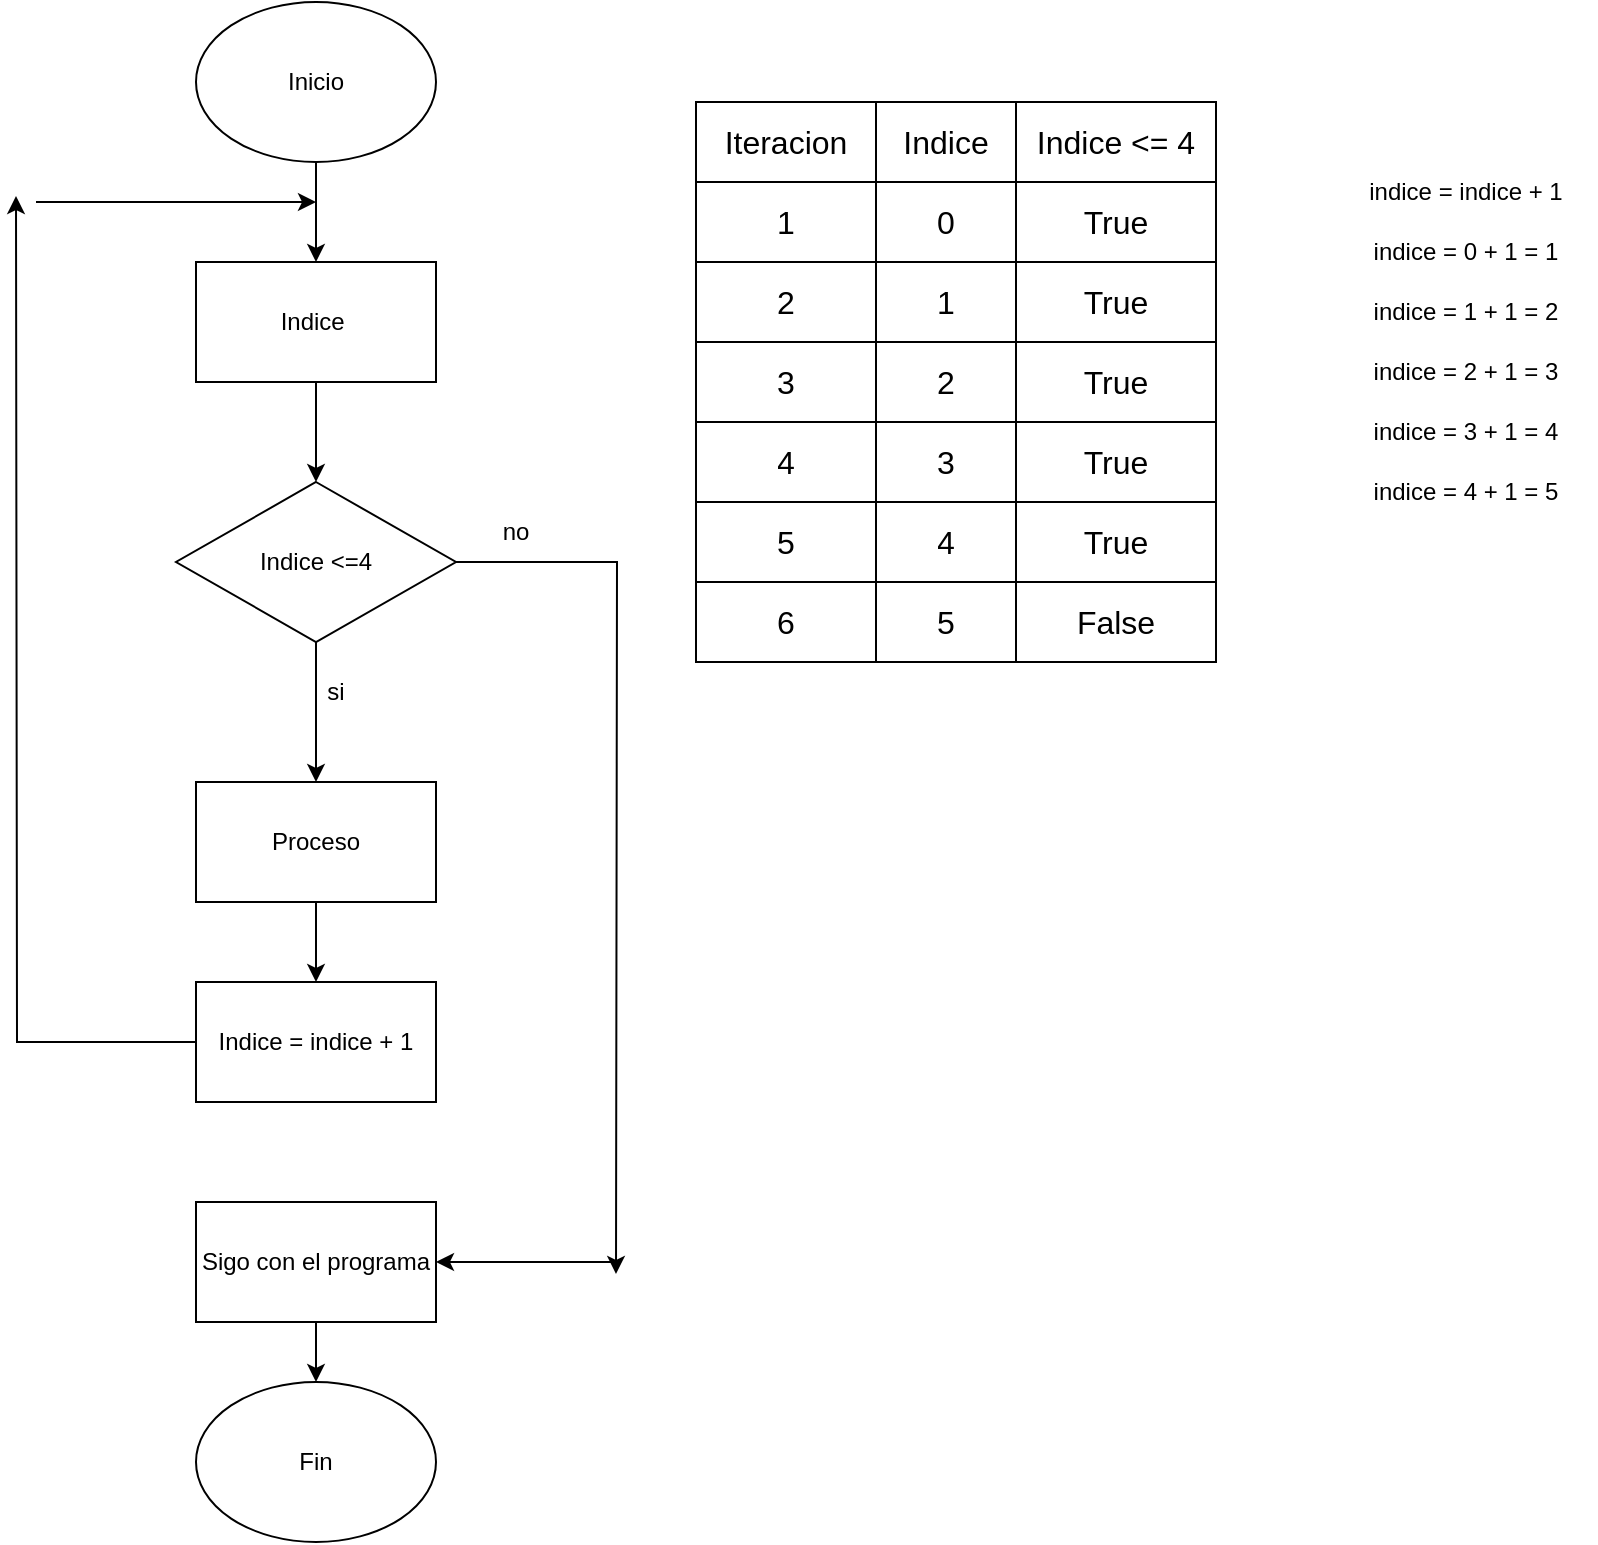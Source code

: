 <mxfile version="24.0.7" type="github">
  <diagram name="Página-1" id="5SuImOSUHE1ITO1jqcRT">
    <mxGraphModel dx="950" dy="477" grid="1" gridSize="10" guides="1" tooltips="1" connect="1" arrows="1" fold="1" page="1" pageScale="1" pageWidth="827" pageHeight="1169" math="0" shadow="0">
      <root>
        <mxCell id="0" />
        <mxCell id="1" parent="0" />
        <mxCell id="0_4KgihBbUwdMG1QT6HZ-11" style="edgeStyle=orthogonalEdgeStyle;rounded=0;orthogonalLoop=1;jettySize=auto;html=1;exitX=0.5;exitY=1;exitDx=0;exitDy=0;entryX=0.5;entryY=0;entryDx=0;entryDy=0;" edge="1" parent="1" source="0_4KgihBbUwdMG1QT6HZ-1" target="0_4KgihBbUwdMG1QT6HZ-2">
          <mxGeometry relative="1" as="geometry" />
        </mxCell>
        <mxCell id="0_4KgihBbUwdMG1QT6HZ-1" value="Inicio" style="ellipse;whiteSpace=wrap;html=1;" vertex="1" parent="1">
          <mxGeometry x="140" y="20" width="120" height="80" as="geometry" />
        </mxCell>
        <mxCell id="0_4KgihBbUwdMG1QT6HZ-9" style="edgeStyle=orthogonalEdgeStyle;rounded=0;orthogonalLoop=1;jettySize=auto;html=1;exitX=0.5;exitY=1;exitDx=0;exitDy=0;entryX=0.5;entryY=0;entryDx=0;entryDy=0;" edge="1" parent="1" source="0_4KgihBbUwdMG1QT6HZ-2" target="0_4KgihBbUwdMG1QT6HZ-3">
          <mxGeometry relative="1" as="geometry" />
        </mxCell>
        <mxCell id="0_4KgihBbUwdMG1QT6HZ-2" value="Indice&amp;nbsp;" style="rounded=0;whiteSpace=wrap;html=1;" vertex="1" parent="1">
          <mxGeometry x="140" y="150" width="120" height="60" as="geometry" />
        </mxCell>
        <mxCell id="0_4KgihBbUwdMG1QT6HZ-5" style="edgeStyle=orthogonalEdgeStyle;rounded=0;orthogonalLoop=1;jettySize=auto;html=1;exitX=0.5;exitY=1;exitDx=0;exitDy=0;entryX=0.5;entryY=0;entryDx=0;entryDy=0;" edge="1" parent="1" source="0_4KgihBbUwdMG1QT6HZ-3" target="0_4KgihBbUwdMG1QT6HZ-4">
          <mxGeometry relative="1" as="geometry" />
        </mxCell>
        <mxCell id="0_4KgihBbUwdMG1QT6HZ-17" style="edgeStyle=orthogonalEdgeStyle;rounded=0;orthogonalLoop=1;jettySize=auto;html=1;exitX=1;exitY=0.5;exitDx=0;exitDy=0;" edge="1" parent="1" source="0_4KgihBbUwdMG1QT6HZ-3">
          <mxGeometry relative="1" as="geometry">
            <mxPoint x="350" y="655.981" as="targetPoint" />
          </mxGeometry>
        </mxCell>
        <mxCell id="0_4KgihBbUwdMG1QT6HZ-3" value="Indice &amp;lt;=4" style="rhombus;whiteSpace=wrap;html=1;" vertex="1" parent="1">
          <mxGeometry x="130" y="260" width="140" height="80" as="geometry" />
        </mxCell>
        <mxCell id="0_4KgihBbUwdMG1QT6HZ-10" style="edgeStyle=orthogonalEdgeStyle;rounded=0;orthogonalLoop=1;jettySize=auto;html=1;exitX=0.5;exitY=1;exitDx=0;exitDy=0;entryX=0.5;entryY=0;entryDx=0;entryDy=0;" edge="1" parent="1" source="0_4KgihBbUwdMG1QT6HZ-4" target="0_4KgihBbUwdMG1QT6HZ-6">
          <mxGeometry relative="1" as="geometry" />
        </mxCell>
        <mxCell id="0_4KgihBbUwdMG1QT6HZ-4" value="Proceso" style="rounded=0;whiteSpace=wrap;html=1;" vertex="1" parent="1">
          <mxGeometry x="140" y="410" width="120" height="60" as="geometry" />
        </mxCell>
        <mxCell id="0_4KgihBbUwdMG1QT6HZ-15" style="edgeStyle=orthogonalEdgeStyle;rounded=0;orthogonalLoop=1;jettySize=auto;html=1;exitX=0;exitY=0.5;exitDx=0;exitDy=0;" edge="1" parent="1" source="0_4KgihBbUwdMG1QT6HZ-6">
          <mxGeometry relative="1" as="geometry">
            <mxPoint x="50" y="117" as="targetPoint" />
          </mxGeometry>
        </mxCell>
        <mxCell id="0_4KgihBbUwdMG1QT6HZ-6" value="Indice = indice + 1" style="rounded=0;whiteSpace=wrap;html=1;" vertex="1" parent="1">
          <mxGeometry x="140" y="510" width="120" height="60" as="geometry" />
        </mxCell>
        <mxCell id="0_4KgihBbUwdMG1QT6HZ-7" value="si" style="text;html=1;align=center;verticalAlign=middle;whiteSpace=wrap;rounded=0;" vertex="1" parent="1">
          <mxGeometry x="180" y="350" width="60" height="30" as="geometry" />
        </mxCell>
        <mxCell id="0_4KgihBbUwdMG1QT6HZ-33" style="edgeStyle=orthogonalEdgeStyle;rounded=0;orthogonalLoop=1;jettySize=auto;html=1;exitX=0.5;exitY=1;exitDx=0;exitDy=0;entryX=0.5;entryY=0;entryDx=0;entryDy=0;" edge="1" parent="1" source="0_4KgihBbUwdMG1QT6HZ-14" target="0_4KgihBbUwdMG1QT6HZ-19">
          <mxGeometry relative="1" as="geometry" />
        </mxCell>
        <mxCell id="0_4KgihBbUwdMG1QT6HZ-14" value="Sigo con el programa" style="rounded=0;whiteSpace=wrap;html=1;" vertex="1" parent="1">
          <mxGeometry x="140" y="620" width="120" height="60" as="geometry" />
        </mxCell>
        <mxCell id="0_4KgihBbUwdMG1QT6HZ-16" value="" style="endArrow=classic;html=1;rounded=0;" edge="1" parent="1">
          <mxGeometry width="50" height="50" relative="1" as="geometry">
            <mxPoint x="60" y="120" as="sourcePoint" />
            <mxPoint x="200" y="120" as="targetPoint" />
          </mxGeometry>
        </mxCell>
        <mxCell id="0_4KgihBbUwdMG1QT6HZ-18" value="" style="endArrow=classic;html=1;rounded=0;entryX=1;entryY=0.5;entryDx=0;entryDy=0;" edge="1" parent="1" target="0_4KgihBbUwdMG1QT6HZ-14">
          <mxGeometry width="50" height="50" relative="1" as="geometry">
            <mxPoint x="350" y="650" as="sourcePoint" />
            <mxPoint x="300" y="620" as="targetPoint" />
          </mxGeometry>
        </mxCell>
        <mxCell id="0_4KgihBbUwdMG1QT6HZ-19" value="Fin" style="ellipse;whiteSpace=wrap;html=1;" vertex="1" parent="1">
          <mxGeometry x="140" y="710" width="120" height="80" as="geometry" />
        </mxCell>
        <mxCell id="0_4KgihBbUwdMG1QT6HZ-20" value="" style="shape=table;startSize=0;container=1;collapsible=0;childLayout=tableLayout;fontSize=16;" vertex="1" parent="1">
          <mxGeometry x="390" y="70" width="260" height="280" as="geometry" />
        </mxCell>
        <mxCell id="0_4KgihBbUwdMG1QT6HZ-21" value="" style="shape=tableRow;horizontal=0;startSize=0;swimlaneHead=0;swimlaneBody=0;strokeColor=inherit;top=0;left=0;bottom=0;right=0;collapsible=0;dropTarget=0;fillColor=none;points=[[0,0.5],[1,0.5]];portConstraint=eastwest;fontSize=16;" vertex="1" parent="0_4KgihBbUwdMG1QT6HZ-20">
          <mxGeometry width="260" height="40" as="geometry" />
        </mxCell>
        <mxCell id="0_4KgihBbUwdMG1QT6HZ-22" value="Iteracion" style="shape=partialRectangle;html=1;whiteSpace=wrap;connectable=0;strokeColor=inherit;overflow=hidden;fillColor=none;top=0;left=0;bottom=0;right=0;pointerEvents=1;fontSize=16;" vertex="1" parent="0_4KgihBbUwdMG1QT6HZ-21">
          <mxGeometry width="90" height="40" as="geometry">
            <mxRectangle width="90" height="40" as="alternateBounds" />
          </mxGeometry>
        </mxCell>
        <mxCell id="0_4KgihBbUwdMG1QT6HZ-23" value="Indice" style="shape=partialRectangle;html=1;whiteSpace=wrap;connectable=0;strokeColor=inherit;overflow=hidden;fillColor=none;top=0;left=0;bottom=0;right=0;pointerEvents=1;fontSize=16;" vertex="1" parent="0_4KgihBbUwdMG1QT6HZ-21">
          <mxGeometry x="90" width="70" height="40" as="geometry">
            <mxRectangle width="70" height="40" as="alternateBounds" />
          </mxGeometry>
        </mxCell>
        <mxCell id="0_4KgihBbUwdMG1QT6HZ-24" value="Indice &amp;lt;= 4" style="shape=partialRectangle;html=1;whiteSpace=wrap;connectable=0;strokeColor=inherit;overflow=hidden;fillColor=none;top=0;left=0;bottom=0;right=0;pointerEvents=1;fontSize=16;" vertex="1" parent="0_4KgihBbUwdMG1QT6HZ-21">
          <mxGeometry x="160" width="100" height="40" as="geometry">
            <mxRectangle width="100" height="40" as="alternateBounds" />
          </mxGeometry>
        </mxCell>
        <mxCell id="0_4KgihBbUwdMG1QT6HZ-25" value="" style="shape=tableRow;horizontal=0;startSize=0;swimlaneHead=0;swimlaneBody=0;strokeColor=inherit;top=0;left=0;bottom=0;right=0;collapsible=0;dropTarget=0;fillColor=none;points=[[0,0.5],[1,0.5]];portConstraint=eastwest;fontSize=16;" vertex="1" parent="0_4KgihBbUwdMG1QT6HZ-20">
          <mxGeometry y="40" width="260" height="40" as="geometry" />
        </mxCell>
        <mxCell id="0_4KgihBbUwdMG1QT6HZ-26" value="1" style="shape=partialRectangle;html=1;whiteSpace=wrap;connectable=0;strokeColor=inherit;overflow=hidden;fillColor=none;top=0;left=0;bottom=0;right=0;pointerEvents=1;fontSize=16;" vertex="1" parent="0_4KgihBbUwdMG1QT6HZ-25">
          <mxGeometry width="90" height="40" as="geometry">
            <mxRectangle width="90" height="40" as="alternateBounds" />
          </mxGeometry>
        </mxCell>
        <mxCell id="0_4KgihBbUwdMG1QT6HZ-27" value="0" style="shape=partialRectangle;html=1;whiteSpace=wrap;connectable=0;strokeColor=inherit;overflow=hidden;fillColor=none;top=0;left=0;bottom=0;right=0;pointerEvents=1;fontSize=16;" vertex="1" parent="0_4KgihBbUwdMG1QT6HZ-25">
          <mxGeometry x="90" width="70" height="40" as="geometry">
            <mxRectangle width="70" height="40" as="alternateBounds" />
          </mxGeometry>
        </mxCell>
        <mxCell id="0_4KgihBbUwdMG1QT6HZ-28" value="True" style="shape=partialRectangle;html=1;whiteSpace=wrap;connectable=0;strokeColor=inherit;overflow=hidden;fillColor=none;top=0;left=0;bottom=0;right=0;pointerEvents=1;fontSize=16;" vertex="1" parent="0_4KgihBbUwdMG1QT6HZ-25">
          <mxGeometry x="160" width="100" height="40" as="geometry">
            <mxRectangle width="100" height="40" as="alternateBounds" />
          </mxGeometry>
        </mxCell>
        <mxCell id="0_4KgihBbUwdMG1QT6HZ-48" value="" style="shape=tableRow;horizontal=0;startSize=0;swimlaneHead=0;swimlaneBody=0;strokeColor=inherit;top=0;left=0;bottom=0;right=0;collapsible=0;dropTarget=0;fillColor=none;points=[[0,0.5],[1,0.5]];portConstraint=eastwest;fontSize=16;" vertex="1" parent="0_4KgihBbUwdMG1QT6HZ-20">
          <mxGeometry y="80" width="260" height="40" as="geometry" />
        </mxCell>
        <mxCell id="0_4KgihBbUwdMG1QT6HZ-49" value="2" style="shape=partialRectangle;html=1;whiteSpace=wrap;connectable=0;strokeColor=inherit;overflow=hidden;fillColor=none;top=0;left=0;bottom=0;right=0;pointerEvents=1;fontSize=16;" vertex="1" parent="0_4KgihBbUwdMG1QT6HZ-48">
          <mxGeometry width="90" height="40" as="geometry">
            <mxRectangle width="90" height="40" as="alternateBounds" />
          </mxGeometry>
        </mxCell>
        <mxCell id="0_4KgihBbUwdMG1QT6HZ-50" value="1" style="shape=partialRectangle;html=1;whiteSpace=wrap;connectable=0;strokeColor=inherit;overflow=hidden;fillColor=none;top=0;left=0;bottom=0;right=0;pointerEvents=1;fontSize=16;" vertex="1" parent="0_4KgihBbUwdMG1QT6HZ-48">
          <mxGeometry x="90" width="70" height="40" as="geometry">
            <mxRectangle width="70" height="40" as="alternateBounds" />
          </mxGeometry>
        </mxCell>
        <mxCell id="0_4KgihBbUwdMG1QT6HZ-51" value="True" style="shape=partialRectangle;html=1;whiteSpace=wrap;connectable=0;strokeColor=inherit;overflow=hidden;fillColor=none;top=0;left=0;bottom=0;right=0;pointerEvents=1;fontSize=16;" vertex="1" parent="0_4KgihBbUwdMG1QT6HZ-48">
          <mxGeometry x="160" width="100" height="40" as="geometry">
            <mxRectangle width="100" height="40" as="alternateBounds" />
          </mxGeometry>
        </mxCell>
        <mxCell id="0_4KgihBbUwdMG1QT6HZ-52" value="" style="shape=tableRow;horizontal=0;startSize=0;swimlaneHead=0;swimlaneBody=0;strokeColor=inherit;top=0;left=0;bottom=0;right=0;collapsible=0;dropTarget=0;fillColor=none;points=[[0,0.5],[1,0.5]];portConstraint=eastwest;fontSize=16;" vertex="1" parent="0_4KgihBbUwdMG1QT6HZ-20">
          <mxGeometry y="120" width="260" height="40" as="geometry" />
        </mxCell>
        <mxCell id="0_4KgihBbUwdMG1QT6HZ-53" value="3" style="shape=partialRectangle;html=1;whiteSpace=wrap;connectable=0;strokeColor=inherit;overflow=hidden;fillColor=none;top=0;left=0;bottom=0;right=0;pointerEvents=1;fontSize=16;" vertex="1" parent="0_4KgihBbUwdMG1QT6HZ-52">
          <mxGeometry width="90" height="40" as="geometry">
            <mxRectangle width="90" height="40" as="alternateBounds" />
          </mxGeometry>
        </mxCell>
        <mxCell id="0_4KgihBbUwdMG1QT6HZ-54" value="2" style="shape=partialRectangle;html=1;whiteSpace=wrap;connectable=0;strokeColor=inherit;overflow=hidden;fillColor=none;top=0;left=0;bottom=0;right=0;pointerEvents=1;fontSize=16;" vertex="1" parent="0_4KgihBbUwdMG1QT6HZ-52">
          <mxGeometry x="90" width="70" height="40" as="geometry">
            <mxRectangle width="70" height="40" as="alternateBounds" />
          </mxGeometry>
        </mxCell>
        <mxCell id="0_4KgihBbUwdMG1QT6HZ-55" value="True" style="shape=partialRectangle;html=1;whiteSpace=wrap;connectable=0;strokeColor=inherit;overflow=hidden;fillColor=none;top=0;left=0;bottom=0;right=0;pointerEvents=1;fontSize=16;" vertex="1" parent="0_4KgihBbUwdMG1QT6HZ-52">
          <mxGeometry x="160" width="100" height="40" as="geometry">
            <mxRectangle width="100" height="40" as="alternateBounds" />
          </mxGeometry>
        </mxCell>
        <mxCell id="0_4KgihBbUwdMG1QT6HZ-56" value="" style="shape=tableRow;horizontal=0;startSize=0;swimlaneHead=0;swimlaneBody=0;strokeColor=inherit;top=0;left=0;bottom=0;right=0;collapsible=0;dropTarget=0;fillColor=none;points=[[0,0.5],[1,0.5]];portConstraint=eastwest;fontSize=16;" vertex="1" parent="0_4KgihBbUwdMG1QT6HZ-20">
          <mxGeometry y="160" width="260" height="40" as="geometry" />
        </mxCell>
        <mxCell id="0_4KgihBbUwdMG1QT6HZ-57" value="4" style="shape=partialRectangle;html=1;whiteSpace=wrap;connectable=0;strokeColor=inherit;overflow=hidden;fillColor=none;top=0;left=0;bottom=0;right=0;pointerEvents=1;fontSize=16;" vertex="1" parent="0_4KgihBbUwdMG1QT6HZ-56">
          <mxGeometry width="90" height="40" as="geometry">
            <mxRectangle width="90" height="40" as="alternateBounds" />
          </mxGeometry>
        </mxCell>
        <mxCell id="0_4KgihBbUwdMG1QT6HZ-58" value="3" style="shape=partialRectangle;html=1;whiteSpace=wrap;connectable=0;strokeColor=inherit;overflow=hidden;fillColor=none;top=0;left=0;bottom=0;right=0;pointerEvents=1;fontSize=16;" vertex="1" parent="0_4KgihBbUwdMG1QT6HZ-56">
          <mxGeometry x="90" width="70" height="40" as="geometry">
            <mxRectangle width="70" height="40" as="alternateBounds" />
          </mxGeometry>
        </mxCell>
        <mxCell id="0_4KgihBbUwdMG1QT6HZ-59" value="True" style="shape=partialRectangle;html=1;whiteSpace=wrap;connectable=0;strokeColor=inherit;overflow=hidden;fillColor=none;top=0;left=0;bottom=0;right=0;pointerEvents=1;fontSize=16;" vertex="1" parent="0_4KgihBbUwdMG1QT6HZ-56">
          <mxGeometry x="160" width="100" height="40" as="geometry">
            <mxRectangle width="100" height="40" as="alternateBounds" />
          </mxGeometry>
        </mxCell>
        <mxCell id="0_4KgihBbUwdMG1QT6HZ-29" value="" style="shape=tableRow;horizontal=0;startSize=0;swimlaneHead=0;swimlaneBody=0;strokeColor=inherit;top=0;left=0;bottom=0;right=0;collapsible=0;dropTarget=0;fillColor=none;points=[[0,0.5],[1,0.5]];portConstraint=eastwest;fontSize=16;" vertex="1" parent="0_4KgihBbUwdMG1QT6HZ-20">
          <mxGeometry y="200" width="260" height="40" as="geometry" />
        </mxCell>
        <mxCell id="0_4KgihBbUwdMG1QT6HZ-30" value="5" style="shape=partialRectangle;html=1;whiteSpace=wrap;connectable=0;strokeColor=inherit;overflow=hidden;fillColor=none;top=0;left=0;bottom=0;right=0;pointerEvents=1;fontSize=16;" vertex="1" parent="0_4KgihBbUwdMG1QT6HZ-29">
          <mxGeometry width="90" height="40" as="geometry">
            <mxRectangle width="90" height="40" as="alternateBounds" />
          </mxGeometry>
        </mxCell>
        <mxCell id="0_4KgihBbUwdMG1QT6HZ-31" value="4" style="shape=partialRectangle;html=1;whiteSpace=wrap;connectable=0;strokeColor=inherit;overflow=hidden;fillColor=none;top=0;left=0;bottom=0;right=0;pointerEvents=1;fontSize=16;" vertex="1" parent="0_4KgihBbUwdMG1QT6HZ-29">
          <mxGeometry x="90" width="70" height="40" as="geometry">
            <mxRectangle width="70" height="40" as="alternateBounds" />
          </mxGeometry>
        </mxCell>
        <mxCell id="0_4KgihBbUwdMG1QT6HZ-32" value="True" style="shape=partialRectangle;html=1;whiteSpace=wrap;connectable=0;strokeColor=inherit;overflow=hidden;fillColor=none;top=0;left=0;bottom=0;right=0;pointerEvents=1;fontSize=16;" vertex="1" parent="0_4KgihBbUwdMG1QT6HZ-29">
          <mxGeometry x="160" width="100" height="40" as="geometry">
            <mxRectangle width="100" height="40" as="alternateBounds" />
          </mxGeometry>
        </mxCell>
        <mxCell id="0_4KgihBbUwdMG1QT6HZ-62" value="" style="shape=tableRow;horizontal=0;startSize=0;swimlaneHead=0;swimlaneBody=0;strokeColor=inherit;top=0;left=0;bottom=0;right=0;collapsible=0;dropTarget=0;fillColor=none;points=[[0,0.5],[1,0.5]];portConstraint=eastwest;fontSize=16;" vertex="1" parent="0_4KgihBbUwdMG1QT6HZ-20">
          <mxGeometry y="240" width="260" height="40" as="geometry" />
        </mxCell>
        <mxCell id="0_4KgihBbUwdMG1QT6HZ-63" value="6" style="shape=partialRectangle;html=1;whiteSpace=wrap;connectable=0;strokeColor=inherit;overflow=hidden;fillColor=none;top=0;left=0;bottom=0;right=0;pointerEvents=1;fontSize=16;" vertex="1" parent="0_4KgihBbUwdMG1QT6HZ-62">
          <mxGeometry width="90" height="40" as="geometry">
            <mxRectangle width="90" height="40" as="alternateBounds" />
          </mxGeometry>
        </mxCell>
        <mxCell id="0_4KgihBbUwdMG1QT6HZ-64" value="5" style="shape=partialRectangle;html=1;whiteSpace=wrap;connectable=0;strokeColor=inherit;overflow=hidden;fillColor=none;top=0;left=0;bottom=0;right=0;pointerEvents=1;fontSize=16;" vertex="1" parent="0_4KgihBbUwdMG1QT6HZ-62">
          <mxGeometry x="90" width="70" height="40" as="geometry">
            <mxRectangle width="70" height="40" as="alternateBounds" />
          </mxGeometry>
        </mxCell>
        <mxCell id="0_4KgihBbUwdMG1QT6HZ-65" value="False" style="shape=partialRectangle;html=1;whiteSpace=wrap;connectable=0;strokeColor=inherit;overflow=hidden;fillColor=none;top=0;left=0;bottom=0;right=0;pointerEvents=1;fontSize=16;" vertex="1" parent="0_4KgihBbUwdMG1QT6HZ-62">
          <mxGeometry x="160" width="100" height="40" as="geometry">
            <mxRectangle width="100" height="40" as="alternateBounds" />
          </mxGeometry>
        </mxCell>
        <mxCell id="0_4KgihBbUwdMG1QT6HZ-61" value="no" style="text;html=1;align=center;verticalAlign=middle;whiteSpace=wrap;rounded=0;" vertex="1" parent="1">
          <mxGeometry x="270" y="270" width="60" height="30" as="geometry" />
        </mxCell>
        <mxCell id="0_4KgihBbUwdMG1QT6HZ-66" value="indice = indice + 1" style="text;html=1;align=center;verticalAlign=middle;whiteSpace=wrap;rounded=0;" vertex="1" parent="1">
          <mxGeometry x="710" y="100" width="130" height="30" as="geometry" />
        </mxCell>
        <mxCell id="0_4KgihBbUwdMG1QT6HZ-67" value="indice = 0 + 1 = 1" style="text;html=1;align=center;verticalAlign=middle;whiteSpace=wrap;rounded=0;" vertex="1" parent="1">
          <mxGeometry x="710" y="130" width="130" height="30" as="geometry" />
        </mxCell>
        <mxCell id="0_4KgihBbUwdMG1QT6HZ-68" value="indice = 1 + 1 = 2" style="text;html=1;align=center;verticalAlign=middle;whiteSpace=wrap;rounded=0;" vertex="1" parent="1">
          <mxGeometry x="710" y="160" width="130" height="30" as="geometry" />
        </mxCell>
        <mxCell id="0_4KgihBbUwdMG1QT6HZ-69" value="indice = 2 + 1 = 3" style="text;html=1;align=center;verticalAlign=middle;whiteSpace=wrap;rounded=0;" vertex="1" parent="1">
          <mxGeometry x="710" y="190" width="130" height="30" as="geometry" />
        </mxCell>
        <mxCell id="0_4KgihBbUwdMG1QT6HZ-70" value="indice = 3 + 1 = 4" style="text;html=1;align=center;verticalAlign=middle;whiteSpace=wrap;rounded=0;" vertex="1" parent="1">
          <mxGeometry x="710" y="220" width="130" height="30" as="geometry" />
        </mxCell>
        <mxCell id="0_4KgihBbUwdMG1QT6HZ-71" value="indice = 4 + 1 = 5" style="text;html=1;align=center;verticalAlign=middle;whiteSpace=wrap;rounded=0;" vertex="1" parent="1">
          <mxGeometry x="710" y="250" width="130" height="30" as="geometry" />
        </mxCell>
      </root>
    </mxGraphModel>
  </diagram>
</mxfile>
